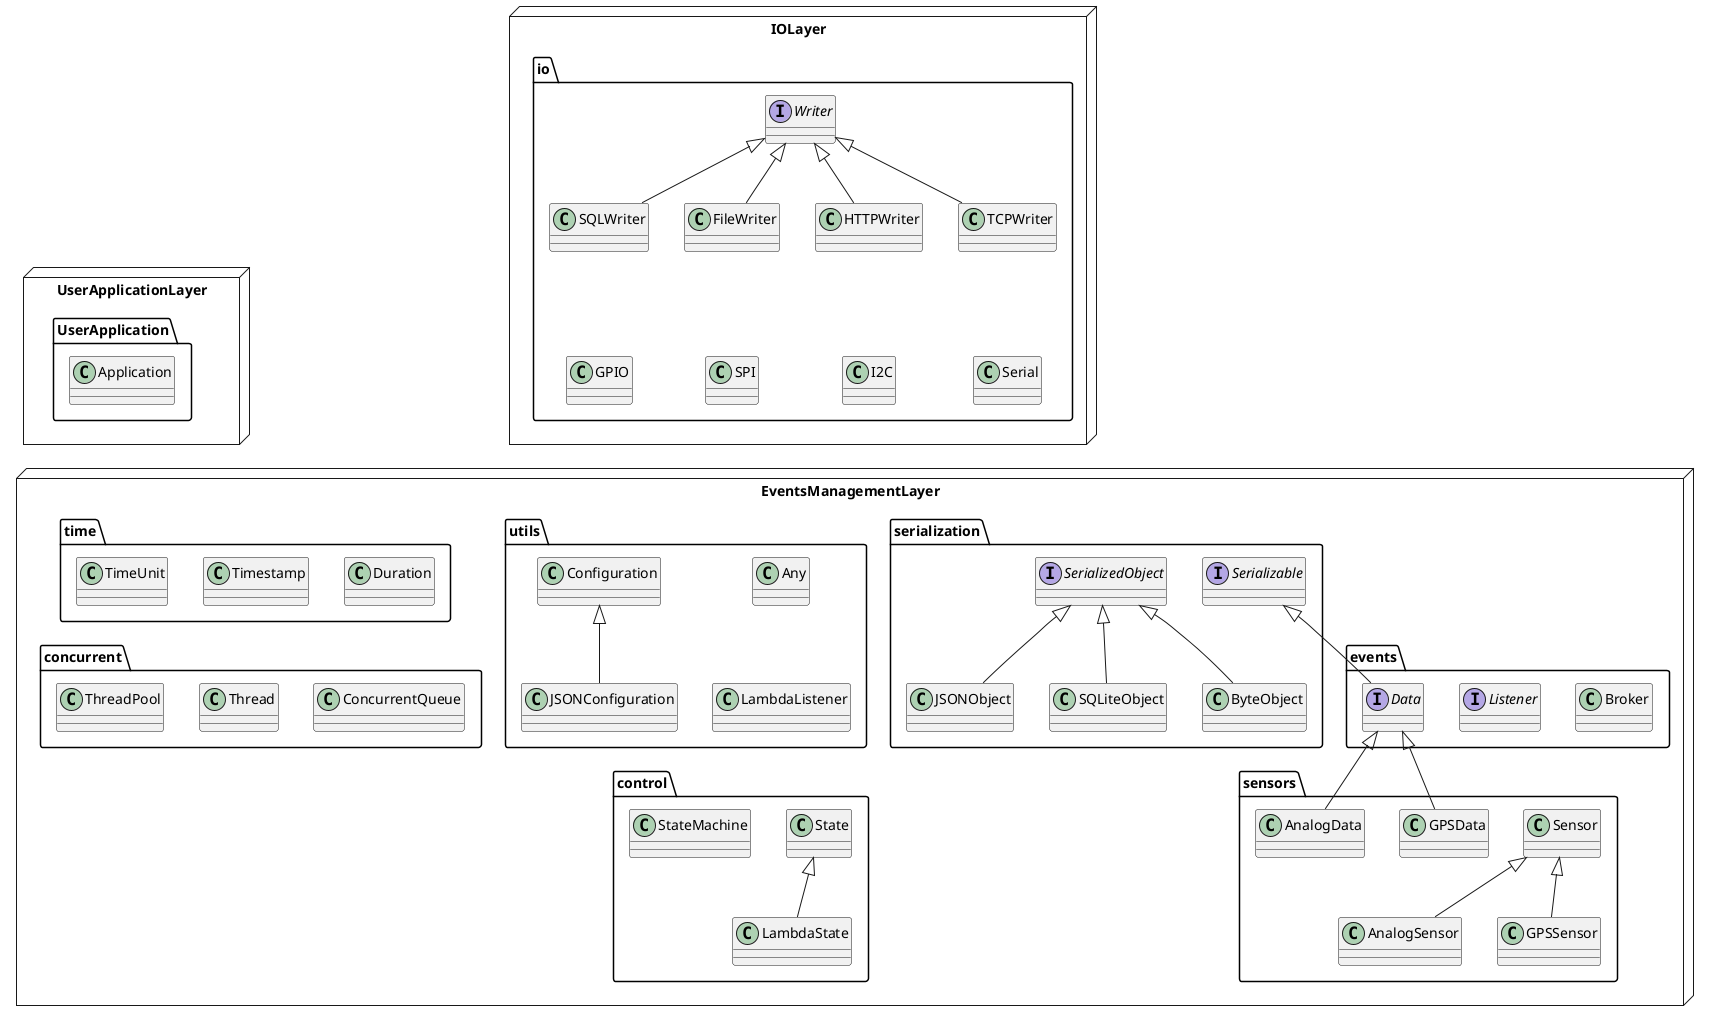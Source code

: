 @startuml

package UserApplicationLayer <<Node>> {
    package UserApplication {
        class Application
    }
}

package EventsManagementLayer <<Node>> {

    package "events" {
        class Broker
        interface Listener
        interface Data
    }

    package "sensors" {
        class Sensor
        class AnalogSensor
        class GPSSensor
        class GPSData
        class AnalogData

        Sensor <|-- AnalogSensor
        Sensor <|-- GPSSensor
    }

    package "control" {
        class State
        class StateMachine
        class LambdaState

        State <|-- LambdaState
    }

    package "serialization" {
        interface SerializedObject
        class JSONObject
        class SQLiteObject
        class ByteObject

        interface Serializable

        SerializedObject <|-- JSONObject
        SerializedObject <|-- SQLiteObject
        SerializedObject <|-- ByteObject 
    }

    package "concurrent" {
        class ConcurrentQueue
        class Thread
        class ThreadPool
    }

    package "utils" {
        class Any
        class Configuration
        class JSONConfiguration
        class LambdaListener

        Configuration <|-- JSONConfiguration
    }

    package "time" {
        class Duration
        class Timestamp
        class TimeUnit
    }

    Data <|-- AnalogData
    Data <|-- GPSData

    Serializable <|-- Data

}

package IOLayer <<Node>> {

    package "io" {
        interface Writer
        class SQLWriter
        class FileWriter
        class HTTPWriter
        class TCPWriter

        class GPIO
        class I2C
        class Serial 
        class SPI

        Writer <|-- SQLWriter
        Writer <|-- FileWriter
        Writer <|-- HTTPWriter
        Writer <|-- TCPWriter
    }

}

Duration -[hidden]- ConcurrentQueue
Any -[hidden]- LambdaListener
LambdaListener -[hidden]- StateMachine
Application -[hidden]- TimeUnit
SQLWriter -[hidden]- GPIO
FileWriter -[hidden]- SPI
HTTPWriter -[hidden]- I2C
TCPWriter -[hidden]- Serial
JSONConfiguration -[hidden]- StateMachine
GPIO -[hidden]- Configuration

@enduml